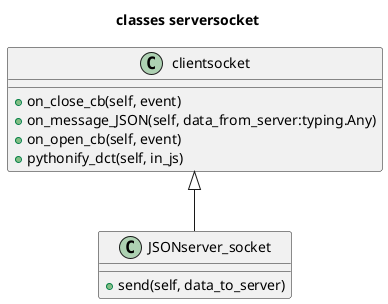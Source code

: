 @startuml
title classes serversocket
class clientsocket {
    +on_close_cb(self, event)
    +on_message_JSON(self, data_from_server:typing.Any)
    +on_open_cb(self, event)
    +pythonify_dct(self, in_js)
}
class JSONserver_socket {
    +send(self, data_to_server)
}

clientsocket <|-- JSONserver_socket

@enduml
